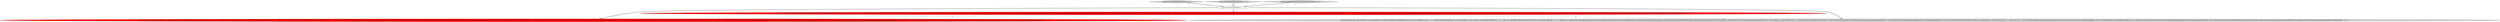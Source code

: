 digraph {
3 [style = filled, label = "testQuery(\"SELECT CAST(__time AS BIGINT), m1, ANY_VALUE(dim3, 100) FROM foo WHERE (TIME_FLOOR(__time, 'PT1H'), m1) IN\" + \" (\" + \" SELECT TIME_FLOOR(__time, 'PT1H') AS t1, MIN(m1) AS t2 FROM foo WHERE dim3 = 'b'\" + \" AND __time BETWEEN '1994-04-29 00:00:00' AND '2020-01-11 00:00:00' GROUP BY 1\" + \" )\" + \"GROUP BY 1, 2\",ImmutableList.of(GroupByQuery.builder().setDataSource(join(new TableDataSource(CalciteTests.DATASOURCE1),new QueryDataSource(Druids.newTimeseriesQueryBuilder().dataSource(CalciteTests.DATASOURCE1).intervals(querySegmentSpec(Intervals.of(\"1994-04-29/2020-01-11T00:00:00.001Z\"))).filters(selector(\"dim3\",\"b\",null)).granularity(new PeriodGranularity(Period.hours(1),null,DateTimeZone.UTC)).aggregators(aggregators(new FloatMinAggregatorFactory(\"a0\",\"m1\"))).context(getTimeseriesContextWithFloorTime(TIMESERIES_CONTEXT_BY_GRAN,\"d0\")).build()),\"j0.\",\"((timestamp_floor(\"__time\",'PT1H',null,'UTC') == \"j0.d0\") && (\"m1\" == \"j0.a0\"))\",JoinType.INNER)).setInterval(querySegmentSpec(Filtration.eternity())).setDimensions(new DefaultDimensionSpec(\"__time\",\"d0\",ValueType.LONG),new DefaultDimensionSpec(\"m1\",\"d1\",ValueType.FLOAT)).setGranularity(Granularities.ALL).setAggregatorSpecs(aggregators(new StringAnyAggregatorFactory(\"a0\",\"dim3\",100))).setContext(QUERY_CONTEXT_DEFAULT).build()),ImmutableList.of(new Object((((edu.fdu.CPPDG.tinypdg.pe.ExpressionInfo@abe3d5,new Object((((edu.fdu.CPPDG.tinypdg.pe.ExpressionInfo@abe3db))@@@4@@@['0', '1', '0']", fillcolor = red, shape = ellipse image = "AAA1AAABBB2BBB"];
1 [style = filled, label = "testJoinOnTimeseriesWithFloorOnTime['1', '0', '0']", fillcolor = lightgray, shape = diamond image = "AAA0AAABBB1BBB"];
2 [style = filled, label = "cannotVectorize()@@@3@@@['1', '1', '1']", fillcolor = white, shape = ellipse image = "AAA0AAABBB1BBB"];
4 [style = filled, label = "testJoinOnTimeseriesWithFloorOnTime['0', '1', '0']", fillcolor = lightgray, shape = diamond image = "AAA0AAABBB2BBB"];
0 [style = filled, label = "testQuery(\"SELECT CAST(__time AS BIGINT), m1, ANY_VALUE(dim3, 100) FROM foo WHERE (TIME_FLOOR(__time, 'PT1H'), m1) IN\" + \" (\" + \" SELECT TIME_FLOOR(__time, 'PT1H') AS t1, MIN(m1) AS t2 FROM foo WHERE dim3 = 'b'\" + \" AND __time BETWEEN '1994-04-29 00:00:00' AND '2020-01-11 00:00:00' GROUP BY 1\" + \" )\" + \"GROUP BY 1, 2\",ImmutableList.of(GroupByQuery.builder().setDataSource(join(new TableDataSource(CalciteTests.DATASOURCE1),new QueryDataSource(Druids.newTimeseriesQueryBuilder().dataSource(CalciteTests.DATASOURCE1).intervals(querySegmentSpec(Intervals.of(\"1994-04-29/2020-01-11T00:00:00.001Z\"))).filters(selector(\"dim3\",\"b\",null)).granularity(new PeriodGranularity(Period.hours(1),null,DateTimeZone.UTC)).aggregators(aggregators(new FloatMinAggregatorFactory(\"a0\",\"m1\"))).context(getTimeseriesContextWithFloorTime(TIMESERIES_CONTEXT_DEFAULT,\"d0\")).build()),\"j0.\",\"((timestamp_floor(\"__time\",'PT1H',null,'UTC') == \"j0.d0\") && (\"m1\" == \"j0.a0\"))\",JoinType.INNER)).setInterval(querySegmentSpec(Filtration.eternity())).setDimensions(new DefaultDimensionSpec(\"__time\",\"d0\",ValueType.LONG),new DefaultDimensionSpec(\"m1\",\"d1\",ValueType.FLOAT)).setGranularity(Granularities.ALL).setAggregatorSpecs(aggregators(new StringAnyAggregatorFactory(\"a0\",\"dim3\",100))).setContext(QUERY_CONTEXT_DEFAULT).build()),ImmutableList.of(new Object((((edu.fdu.CPPDG.tinypdg.pe.ExpressionInfo@abe341,new Object((((edu.fdu.CPPDG.tinypdg.pe.ExpressionInfo@abe347))@@@4@@@['1', '0', '0']", fillcolor = red, shape = ellipse image = "AAA1AAABBB1BBB"];
6 [style = filled, label = "testJoinOnGroupByInsteadOfTimeseriesWithFloorOnTime['0', '0', '1']", fillcolor = lightgray, shape = diamond image = "AAA0AAABBB3BBB"];
5 [style = filled, label = "testQuery(\"SELECT CAST(__time AS BIGINT), m1, ANY_VALUE(dim3, 100) FROM foo WHERE (CAST(TIME_FLOOR(__time, 'PT1H') AS BIGINT), m1) IN\" + \" (\" + \" SELECT CAST(TIME_FLOOR(__time, 'PT1H') AS BIGINT) + 0 AS t1, MIN(m1) AS t2 FROM foo WHERE dim3 = 'b'\" + \" AND __time BETWEEN '1994-04-29 00:00:00' AND '2020-01-11 00:00:00' GROUP BY 1\" + \" )\" + \"GROUP BY 1, 2\",ImmutableList.of(GroupByQuery.builder().setDataSource(join(new TableDataSource(CalciteTests.DATASOURCE1),new QueryDataSource(GroupByQuery.builder().setDataSource(CalciteTests.DATASOURCE1).setInterval(querySegmentSpec(Intervals.of(\"1994-04-29/2020-01-11T00:00:00.001Z\"))).setVirtualColumns(expressionVirtualColumn(\"v0\",\"(timestamp_floor(\"__time\",'PT1H',null,'UTC') + 0)\",ValueType.LONG)).setDimFilter(selector(\"dim3\",\"b\",null)).setGranularity(Granularities.ALL).setDimensions(dimensions(new DefaultDimensionSpec(\"v0\",\"d0\",ValueType.LONG))).setAggregatorSpecs(aggregators(new FloatMinAggregatorFactory(\"a0\",\"m1\"))).setContext(QUERY_CONTEXT_DEFAULT).build()),\"j0.\",\"((timestamp_floor(\"__time\",'PT1H',null,'UTC') == \"j0.d0\") && (\"m1\" == \"j0.a0\"))\",JoinType.INNER)).setInterval(querySegmentSpec(Filtration.eternity())).setDimensions(new DefaultDimensionSpec(\"__time\",\"d0\",ValueType.LONG),new DefaultDimensionSpec(\"m1\",\"d1\",ValueType.FLOAT)).setGranularity(Granularities.ALL).setAggregatorSpecs(aggregators(new StringAnyAggregatorFactory(\"a0\",\"dim3\",100))).setContext(QUERY_CONTEXT_DEFAULT).build()),ImmutableList.of(new Object((((edu.fdu.CPPDG.tinypdg.pe.ExpressionInfo@abe473,new Object((((edu.fdu.CPPDG.tinypdg.pe.ExpressionInfo@abe479))@@@4@@@['0', '0', '1']", fillcolor = lightgray, shape = ellipse image = "AAA0AAABBB3BBB"];
1->2 [style = bold, label=""];
2->0 [style = bold, label=""];
0->3 [style = dashed, label="0"];
4->2 [style = bold, label=""];
0->5 [style = dashed, label="0"];
2->3 [style = bold, label=""];
2->5 [style = bold, label=""];
6->2 [style = bold, label=""];
}
